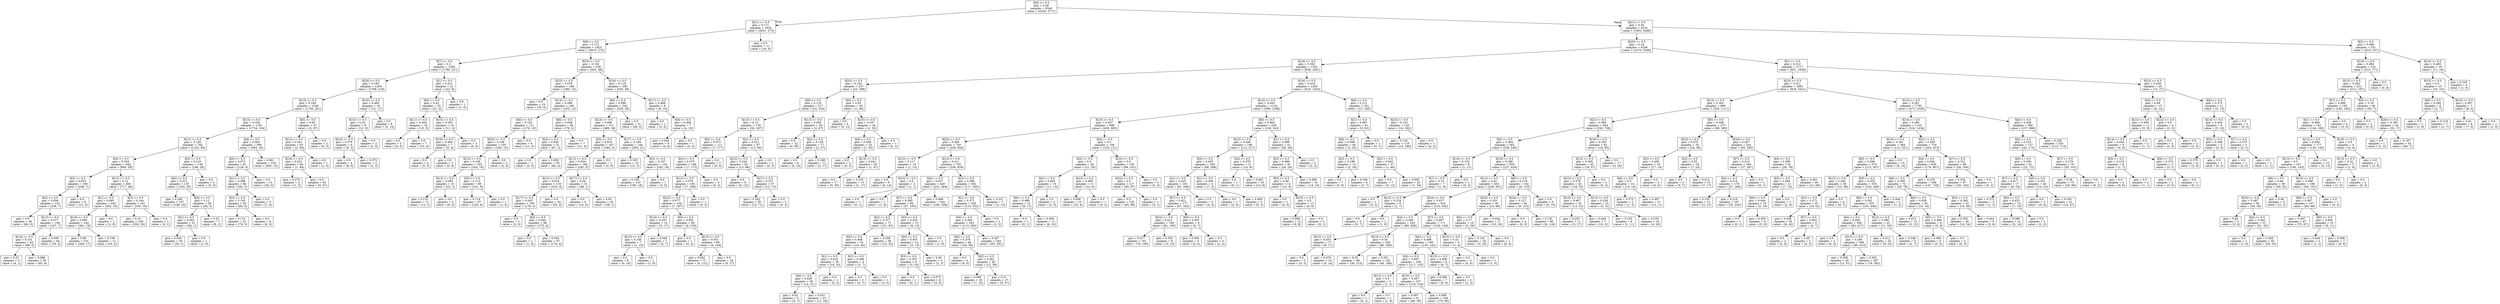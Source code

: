 digraph Tree {
node [shape=box] ;
0 [label="X[9] <= 0.5\ngini = 0.49\nsamples = 6344\nvalue = [4324, 5771]"] ;
1 [label="X[21] <= 0.5\ngini = 0.171\nsamples = 1834\nvalue = [2631, 275]"] ;
0 -> 1 [labeldistance=2.5, labelangle=45, headlabel="True"] ;
2 [label="X[8] <= 0.5\ngini = 0.172\nsamples = 1823\nvalue = [2615, 275]"] ;
1 -> 2 ;
3 [label="X[7] <= 0.5\ngini = 0.2\nsamples = 1285\nvalue = [1790, 227]"] ;
2 -> 3 ;
4 [label="X[20] <= 0.5\ngini = 0.195\nsamples = 1264\nvalue = [1768, 218]"] ;
3 -> 4 ;
5 [label="X[10] <= 0.5\ngini = 0.184\nsamples = 1248\nvalue = [1756, 201]"] ;
4 -> 5 ;
6 [label="X[15] <= 0.5\ngini = 0.106\nsamples = 1181\nvalue = [1754, 104]"] ;
5 -> 6 ;
7 [label="X[12] <= 0.5\ngini = 0.126\nsamples = 782\nvalue = [1161, 84]"] ;
6 -> 7 ;
8 [label="X[4] <= 0.5\ngini = 0.104\nsamples = 644\nvalue = [965, 56]"] ;
7 -> 8 ;
9 [label="X[3] <= 0.5\ngini = 0.053\nsamples = 160\nvalue = [248, 7]"] ;
8 -> 9 ;
10 [label="X[2] <= 0.5\ngini = 0.056\nsamples = 152\nvalue = [236, 7]"] ;
9 -> 10 ;
11 [label="gini = 0.0\nsamples = 46\nvalue = [69, 0]"] ;
10 -> 11 ;
12 [label="X[13] <= 0.5\ngini = 0.077\nsamples = 106\nvalue = [167, 7]"] ;
10 -> 12 ;
13 [label="X[14] <= 0.5\ngini = 0.101\nsamples = 62\nvalue = [89, 5]"] ;
12 -> 13 ;
14 [label="gini = 0.32\nsamples = 3\nvalue = [4, 1]"] ;
13 -> 14 ;
15 [label="gini = 0.086\nsamples = 59\nvalue = [85, 4]"] ;
13 -> 15 ;
16 [label="gini = 0.049\nsamples = 44\nvalue = [78, 2]"] ;
12 -> 16 ;
17 [label="gini = 0.0\nsamples = 8\nvalue = [12, 0]"] ;
9 -> 17 ;
18 [label="X[13] <= 0.5\ngini = 0.12\nsamples = 484\nvalue = [717, 49]"] ;
8 -> 18 ;
19 [label="X[1] <= 0.5\ngini = 0.095\nsamples = 243\nvalue = [362, 19]"] ;
18 -> 19 ;
20 [label="X[16] <= 0.5\ngini = 0.095\nsamples = 242\nvalue = [361, 19]"] ;
19 -> 20 ;
21 [label="gini = 0.09\nsamples = 231\nvalue = [345, 17]"] ;
20 -> 21 ;
22 [label="gini = 0.198\nsamples = 11\nvalue = [16, 2]"] ;
20 -> 22 ;
23 [label="gini = 0.0\nsamples = 1\nvalue = [1, 0]"] ;
19 -> 23 ;
24 [label="X[2] <= 0.5\ngini = 0.144\nsamples = 241\nvalue = [355, 30]"] ;
18 -> 24 ;
25 [label="gini = 0.14\nsamples = 240\nvalue = [355, 29]"] ;
24 -> 25 ;
26 [label="gini = 0.0\nsamples = 1\nvalue = [0, 1]"] ;
24 -> 26 ;
27 [label="X[3] <= 0.5\ngini = 0.219\nsamples = 138\nvalue = [196, 28]"] ;
7 -> 27 ;
28 [label="X[6] <= 0.5\ngini = 0.221\nsamples = 135\nvalue = [193, 28]"] ;
27 -> 28 ;
29 [label="gini = 0.246\nsamples = 107\nvalue = [149, 25]"] ;
28 -> 29 ;
30 [label="X[0] <= 0.5\ngini = 0.12\nsamples = 28\nvalue = [44, 3]"] ;
28 -> 30 ;
31 [label="X[1] <= 0.5\ngini = 0.053\nsamples = 21\nvalue = [36, 1]"] ;
30 -> 31 ;
32 [label="gini = 0.054\nsamples = 20\nvalue = [35, 1]"] ;
31 -> 32 ;
33 [label="gini = 0.0\nsamples = 1\nvalue = [1, 0]"] ;
31 -> 33 ;
34 [label="gini = 0.32\nsamples = 7\nvalue = [8, 2]"] ;
30 -> 34 ;
35 [label="gini = 0.0\nsamples = 3\nvalue = [3, 0]"] ;
27 -> 35 ;
36 [label="X[4] <= 0.5\ngini = 0.063\nsamples = 399\nvalue = [593, 20]"] ;
6 -> 36 ;
37 [label="X[0] <= 0.5\ngini = 0.072\nsamples = 81\nvalue = [128, 5]"] ;
36 -> 37 ;
38 [label="X[1] <= 0.5\ngini = 0.098\nsamples = 60\nvalue = [92, 5]"] ;
37 -> 38 ;
39 [label="X[3] <= 0.5\ngini = 0.105\nsamples = 55\nvalue = [85, 5]"] ;
38 -> 39 ;
40 [label="gini = 0.112\nsamples = 51\nvalue = [79, 5]"] ;
39 -> 40 ;
41 [label="gini = 0.0\nsamples = 4\nvalue = [6, 0]"] ;
39 -> 41 ;
42 [label="gini = 0.0\nsamples = 5\nvalue = [7, 0]"] ;
38 -> 42 ;
43 [label="gini = 0.0\nsamples = 21\nvalue = [36, 0]"] ;
37 -> 43 ;
44 [label="gini = 0.061\nsamples = 318\nvalue = [465, 15]"] ;
36 -> 44 ;
45 [label="X[5] <= 0.5\ngini = 0.04\nsamples = 67\nvalue = [2, 97]"] ;
5 -> 45 ;
46 [label="X[12] <= 0.5\ngini = 0.041\nsamples = 65\nvalue = [2, 94]"] ;
45 -> 46 ;
47 [label="X[16] <= 0.5\ngini = 0.021\nsamples = 64\nvalue = [1, 94]"] ;
46 -> 47 ;
48 [label="gini = 0.375\nsamples = 2\nvalue = [1, 3]"] ;
47 -> 48 ;
49 [label="gini = 0.0\nsamples = 62\nvalue = [0, 91]"] ;
47 -> 49 ;
50 [label="gini = 0.0\nsamples = 1\nvalue = [1, 0]"] ;
46 -> 50 ;
51 [label="gini = 0.0\nsamples = 2\nvalue = [0, 3]"] ;
45 -> 51 ;
52 [label="X[10] <= 0.5\ngini = 0.485\nsamples = 16\nvalue = [12, 17]"] ;
4 -> 52 ;
53 [label="X[15] <= 0.5\ngini = 0.32\nsamples = 8\nvalue = [12, 3]"] ;
52 -> 53 ;
54 [label="X[14] <= 0.5\ngini = 0.375\nsamples = 6\nvalue = [9, 3]"] ;
53 -> 54 ;
55 [label="gini = 0.0\nsamples = 4\nvalue = [8, 0]"] ;
54 -> 55 ;
56 [label="gini = 0.375\nsamples = 2\nvalue = [1, 3]"] ;
54 -> 56 ;
57 [label="gini = 0.0\nsamples = 2\nvalue = [3, 0]"] ;
53 -> 57 ;
58 [label="gini = 0.0\nsamples = 8\nvalue = [0, 14]"] ;
52 -> 58 ;
59 [label="X[1] <= 0.5\ngini = 0.412\nsamples = 21\nvalue = [22, 9]"] ;
3 -> 59 ;
60 [label="X[0] <= 0.5\ngini = 0.42\nsamples = 20\nvalue = [21, 9]"] ;
59 -> 60 ;
61 [label="X[11] <= 0.5\ngini = 0.444\nsamples = 10\nvalue = [10, 5]"] ;
60 -> 61 ;
62 [label="gini = 0.0\nsamples = 3\nvalue = [0, 5]"] ;
61 -> 62 ;
63 [label="gini = 0.0\nsamples = 7\nvalue = [10, 0]"] ;
61 -> 63 ;
64 [label="X[15] <= 0.5\ngini = 0.391\nsamples = 10\nvalue = [11, 4]"] ;
60 -> 64 ;
65 [label="X[16] <= 0.5\ngini = 0.494\nsamples = 7\nvalue = [5, 4]"] ;
64 -> 65 ;
66 [label="gini = 0.0\nsamples = 4\nvalue = [5, 0]"] ;
65 -> 66 ;
67 [label="gini = 0.0\nsamples = 3\nvalue = [0, 4]"] ;
65 -> 67 ;
68 [label="gini = 0.0\nsamples = 3\nvalue = [6, 0]"] ;
64 -> 68 ;
69 [label="gini = 0.0\nsamples = 1\nvalue = [1, 0]"] ;
59 -> 69 ;
70 [label="X[24] <= 0.5\ngini = 0.104\nsamples = 538\nvalue = [825, 48]"] ;
2 -> 70 ;
71 [label="X[23] <= 0.5\ngini = 0.076\nsamples = 188\nvalue = [290, 12]"] ;
70 -> 71 ;
72 [label="gini = 0.0\nsamples = 19\nvalue = [35, 0]"] ;
71 -> 72 ;
73 [label="X[14] <= 0.5\ngini = 0.086\nsamples = 169\nvalue = [255, 12]"] ;
71 -> 73 ;
74 [label="X[6] <= 0.5\ngini = 0.102\nsamples = 111\nvalue = [176, 10]"] ;
73 -> 74 ;
75 [label="X[20] <= 0.5\ngini = 0.108\nsamples = 105\nvalue = [165, 10]"] ;
74 -> 75 ;
76 [label="X[13] <= 0.5\ngini = 0.109\nsamples = 103\nvalue = [163, 10]"] ;
75 -> 76 ;
77 [label="X[12] <= 0.5\ngini = 0.083\nsamples = 15\nvalue = [22, 1]"] ;
76 -> 77 ;
78 [label="gini = 0.133\nsamples = 11\nvalue = [13, 1]"] ;
77 -> 78 ;
79 [label="gini = 0.0\nsamples = 4\nvalue = [9, 0]"] ;
77 -> 79 ;
80 [label="X[5] <= 0.5\ngini = 0.113\nsamples = 88\nvalue = [141, 9]"] ;
76 -> 80 ;
81 [label="gini = 0.114\nsamples = 87\nvalue = [140, 9]"] ;
80 -> 81 ;
82 [label="gini = 0.0\nsamples = 1\nvalue = [1, 0]"] ;
80 -> 82 ;
83 [label="gini = 0.0\nsamples = 2\nvalue = [2, 0]"] ;
75 -> 83 ;
84 [label="gini = 0.0\nsamples = 6\nvalue = [11, 0]"] ;
74 -> 84 ;
85 [label="X[6] <= 0.5\ngini = 0.048\nsamples = 58\nvalue = [79, 2]"] ;
73 -> 85 ;
86 [label="X[4] <= 0.5\ngini = 0.056\nsamples = 51\nvalue = [67, 2]"] ;
85 -> 86 ;
87 [label="gini = 0.0\nsamples = 1\nvalue = [3, 0]"] ;
86 -> 87 ;
88 [label="gini = 0.059\nsamples = 50\nvalue = [64, 2]"] ;
86 -> 88 ;
89 [label="gini = 0.0\nsamples = 7\nvalue = [12, 0]"] ;
85 -> 89 ;
90 [label="X[16] <= 0.5\ngini = 0.118\nsamples = 350\nvalue = [535, 36]"] ;
70 -> 90 ;
91 [label="X[6] <= 0.5\ngini = 0.089\nsamples = 342\nvalue = [529, 26]"] ;
90 -> 91 ;
92 [label="X[13] <= 0.5\ngini = 0.096\nsamples = 311\nvalue = [489, 26]"] ;
91 -> 92 ;
93 [label="X[5] <= 0.5\ngini = 0.034\nsamples = 167\nvalue = [284, 5]"] ;
92 -> 93 ;
94 [label="X[12] <= 0.5\ngini = 0.034\nsamples = 166\nvalue = [281, 5]"] ;
93 -> 94 ;
95 [label="X[15] <= 0.5\ngini = 0.033\nsamples = 134\nvalue = [233, 4]"] ;
94 -> 95 ;
96 [label="X[17] <= 0.5\ngini = 0.043\nsamples = 100\nvalue = [178, 4]"] ;
95 -> 96 ;
97 [label="gini = 0.0\nsamples = 2\nvalue = [3, 0]"] ;
96 -> 97 ;
98 [label="X[0] <= 0.5\ngini = 0.044\nsamples = 98\nvalue = [175, 4]"] ;
96 -> 98 ;
99 [label="gini = 0.0\nsamples = 1\nvalue = [1, 0]"] ;
98 -> 99 ;
100 [label="gini = 0.044\nsamples = 97\nvalue = [174, 4]"] ;
98 -> 100 ;
101 [label="gini = 0.0\nsamples = 34\nvalue = [55, 0]"] ;
95 -> 101 ;
102 [label="X[17] <= 0.5\ngini = 0.04\nsamples = 32\nvalue = [48, 1]"] ;
94 -> 102 ;
103 [label="gini = 0.0\nsamples = 6\nvalue = [10, 0]"] ;
102 -> 103 ;
104 [label="gini = 0.05\nsamples = 26\nvalue = [38, 1]"] ;
102 -> 104 ;
105 [label="gini = 0.0\nsamples = 1\nvalue = [3, 0]"] ;
93 -> 105 ;
106 [label="X[17] <= 0.5\ngini = 0.169\nsamples = 144\nvalue = [205, 21]"] ;
92 -> 106 ;
107 [label="gini = 0.305\nsamples = 10\nvalue = [13, 3]"] ;
106 -> 107 ;
108 [label="X[5] <= 0.5\ngini = 0.157\nsamples = 134\nvalue = [192, 18]"] ;
106 -> 108 ;
109 [label="gini = 0.158\nsamples = 133\nvalue = [190, 18]"] ;
108 -> 109 ;
110 [label="gini = 0.0\nsamples = 1\nvalue = [2, 0]"] ;
108 -> 110 ;
111 [label="gini = 0.0\nsamples = 31\nvalue = [40, 0]"] ;
91 -> 111 ;
112 [label="X[17] <= 0.5\ngini = 0.469\nsamples = 8\nvalue = [6, 10]"] ;
90 -> 112 ;
113 [label="gini = 0.0\nsamples = 1\nvalue = [2, 0]"] ;
112 -> 113 ;
114 [label="X[6] <= 0.5\ngini = 0.408\nsamples = 7\nvalue = [4, 10]"] ;
112 -> 114 ;
115 [label="gini = 0.444\nsamples = 6\nvalue = [4, 8]"] ;
114 -> 115 ;
116 [label="gini = 0.0\nsamples = 1\nvalue = [0, 2]"] ;
114 -> 116 ;
117 [label="gini = 0.0\nsamples = 11\nvalue = [16, 0]"] ;
1 -> 117 ;
118 [label="X[21] <= 0.5\ngini = 0.36\nsamples = 4510\nvalue = [1693, 5496]"] ;
0 -> 118 [labeldistance=2.5, labelangle=-45, headlabel="False"] ;
119 [label="X[20] <= 0.5\ngini = 0.34\nsamples = 4259\nvalue = [1470, 5309]"] ;
118 -> 119 ;
120 [label="X[19] <= 0.5\ngini = 0.382\nsamples = 1542\nvalue = [639, 1851]"] ;
119 -> 120 ;
121 [label="X[22] <= 0.5\ngini = 0.103\nsamples = 257\nvalue = [23, 398]"] ;
120 -> 121 ;
122 [label="X[6] <= 0.5\ngini = 0.116\nsamples = 217\nvalue = [22, 334]"] ;
121 -> 122 ;
123 [label="X[13] <= 0.5\ngini = 0.13\nsamples = 178\nvalue = [20, 267]"] ;
122 -> 123 ;
124 [label="X[5] <= 0.5\ngini = 0.073\nsamples = 111\nvalue = [7, 177]"] ;
123 -> 124 ;
125 [label="X[3] <= 0.5\ngini = 0.075\nsamples = 108\nvalue = [7, 173]"] ;
124 -> 125 ;
126 [label="X[12] <= 0.5\ngini = 0.076\nsamples = 105\nvalue = [7, 169]"] ;
125 -> 126 ;
127 [label="X[23] <= 0.5\ngini = 0.077\nsamples = 104\nvalue = [7, 167]"] ;
126 -> 127 ;
128 [label="X[14] <= 0.5\ngini = 0.255\nsamples = 14\nvalue = [3, 17]"] ;
127 -> 128 ;
129 [label="X[15] <= 0.5\ngini = 0.165\nsamples = 7\nvalue = [1, 10]"] ;
128 -> 129 ;
130 [label="gini = 0.0\nsamples = 6\nvalue = [0, 10]"] ;
129 -> 130 ;
131 [label="gini = 0.0\nsamples = 1\nvalue = [1, 0]"] ;
129 -> 131 ;
132 [label="gini = 0.346\nsamples = 7\nvalue = [2, 7]"] ;
128 -> 132 ;
133 [label="X[0] <= 0.5\ngini = 0.051\nsamples = 90\nvalue = [4, 150]"] ;
127 -> 133 ;
134 [label="gini = 0.0\nsamples = 1\nvalue = [0, 2]"] ;
133 -> 134 ;
135 [label="X[15] <= 0.5\ngini = 0.051\nsamples = 89\nvalue = [4, 148]"] ;
133 -> 135 ;
136 [label="gini = 0.062\nsamples = 71\nvalue = [4, 121]"] ;
135 -> 136 ;
137 [label="gini = 0.0\nsamples = 18\nvalue = [0, 27]"] ;
135 -> 137 ;
138 [label="gini = 0.0\nsamples = 1\nvalue = [0, 2]"] ;
126 -> 138 ;
139 [label="gini = 0.0\nsamples = 3\nvalue = [0, 4]"] ;
125 -> 139 ;
140 [label="gini = 0.0\nsamples = 3\nvalue = [0, 4]"] ;
124 -> 140 ;
141 [label="X[1] <= 0.5\ngini = 0.221\nsamples = 67\nvalue = [13, 90]"] ;
123 -> 141 ;
142 [label="X[23] <= 0.5\ngini = 0.224\nsamples = 65\nvalue = [13, 88]"] ;
141 -> 142 ;
143 [label="gini = 0.0\nsamples = 8\nvalue = [0, 15]"] ;
142 -> 143 ;
144 [label="X[7] <= 0.5\ngini = 0.257\nsamples = 57\nvalue = [13, 73]"] ;
142 -> 144 ;
145 [label="gini = 0.262\nsamples = 55\nvalue = [13, 71]"] ;
144 -> 145 ;
146 [label="gini = 0.0\nsamples = 2\nvalue = [0, 2]"] ;
144 -> 146 ;
147 [label="gini = 0.0\nsamples = 2\nvalue = [0, 2]"] ;
141 -> 147 ;
148 [label="X[13] <= 0.5\ngini = 0.056\nsamples = 39\nvalue = [2, 67]"] ;
122 -> 148 ;
149 [label="gini = 0.0\nsamples = 22\nvalue = [0, 40]"] ;
148 -> 149 ;
150 [label="X[2] <= 0.5\ngini = 0.128\nsamples = 17\nvalue = [2, 27]"] ;
148 -> 150 ;
151 [label="gini = 0.0\nsamples = 6\nvalue = [0, 10]"] ;
150 -> 151 ;
152 [label="gini = 0.188\nsamples = 11\nvalue = [2, 17]"] ;
150 -> 152 ;
153 [label="X[0] <= 0.5\ngini = 0.03\nsamples = 40\nvalue = [1, 64]"] ;
121 -> 153 ;
154 [label="gini = 0.0\nsamples = 6\nvalue = [0, 12]"] ;
153 -> 154 ;
155 [label="X[15] <= 0.5\ngini = 0.037\nsamples = 34\nvalue = [1, 52]"] ;
153 -> 155 ;
156 [label="X[4] <= 0.5\ngini = 0.038\nsamples = 33\nvalue = [1, 50]"] ;
155 -> 156 ;
157 [label="gini = 0.0\nsamples = 3\nvalue = [0, 3]"] ;
156 -> 157 ;
158 [label="X[13] <= 0.5\ngini = 0.041\nsamples = 30\nvalue = [1, 47]"] ;
156 -> 158 ;
159 [label="gini = 0.0\nsamples = 17\nvalue = [0, 30]"] ;
158 -> 159 ;
160 [label="gini = 0.105\nsamples = 13\nvalue = [1, 17]"] ;
158 -> 160 ;
161 [label="gini = 0.0\nsamples = 1\nvalue = [0, 2]"] ;
155 -> 161 ;
162 [label="X[16] <= 0.5\ngini = 0.418\nsamples = 1285\nvalue = [616, 1453]"] ;
120 -> 162 ;
163 [label="X[14] <= 0.5\ngini = 0.443\nsamples = 1124\nvalue = [599, 1208]"] ;
162 -> 163 ;
164 [label="X[15] <= 0.5\ngini = 0.437\nsamples = 896\nvalue = [459, 965]"] ;
163 -> 164 ;
165 [label="X[24] <= 0.5\ngini = 0.409\nsamples = 740\nvalue = [339, 844]"] ;
164 -> 165 ;
166 [label="X[12] <= 0.5\ngini = 0.117\nsamples = 10\nvalue = [1, 15]"] ;
165 -> 166 ;
167 [label="gini = 0.0\nsamples = 8\nvalue = [0, 14]"] ;
166 -> 167 ;
168 [label="X[23] <= 0.5\ngini = 0.5\nsamples = 2\nvalue = [1, 1]"] ;
166 -> 168 ;
169 [label="gini = 0.0\nsamples = 1\nvalue = [0, 1]"] ;
168 -> 169 ;
170 [label="gini = 0.0\nsamples = 1\nvalue = [1, 0]"] ;
168 -> 170 ;
171 [label="X[12] <= 0.5\ngini = 0.411\nsamples = 730\nvalue = [338, 829]"] ;
165 -> 171 ;
172 [label="X[4] <= 0.5\ngini = 0.437\nsamples = 428\nvalue = [221, 464]"] ;
171 -> 172 ;
173 [label="X[7] <= 0.5\ngini = 0.385\nsamples = 84\nvalue = [37, 105]"] ;
172 -> 173 ;
174 [label="X[2] <= 0.5\ngini = 0.377\nsamples = 71\nvalue = [31, 92]"] ;
173 -> 174 ;
175 [label="X[5] <= 0.5\ngini = 0.408\nsamples = 33\nvalue = [16, 40]"] ;
174 -> 175 ;
176 [label="X[1] <= 0.5\ngini = 0.418\nsamples = 29\nvalue = [14, 33]"] ;
175 -> 176 ;
177 [label="X[0] <= 0.5\ngini = 0.429\nsamples = 28\nvalue = [14, 31]"] ;
176 -> 177 ;
178 [label="gini = 0.42\nsamples = 5\nvalue = [3, 7]"] ;
177 -> 178 ;
179 [label="gini = 0.431\nsamples = 23\nvalue = [11, 24]"] ;
177 -> 179 ;
180 [label="gini = 0.0\nsamples = 1\nvalue = [0, 2]"] ;
176 -> 180 ;
181 [label="X[1] <= 0.5\ngini = 0.346\nsamples = 4\nvalue = [2, 7]"] ;
175 -> 181 ;
182 [label="gini = 0.0\nsamples = 3\nvalue = [0, 7]"] ;
181 -> 182 ;
183 [label="gini = 0.0\nsamples = 1\nvalue = [2, 0]"] ;
181 -> 183 ;
184 [label="gini = 0.348\nsamples = 38\nvalue = [15, 52]"] ;
174 -> 184 ;
185 [label="X[2] <= 0.5\ngini = 0.432\nsamples = 13\nvalue = [6, 13]"] ;
173 -> 185 ;
186 [label="X[0] <= 0.5\ngini = 0.401\nsamples = 12\nvalue = [5, 13]"] ;
185 -> 186 ;
187 [label="X[3] <= 0.5\ngini = 0.355\nsamples = 9\nvalue = [3, 10]"] ;
186 -> 187 ;
188 [label="gini = 0.0\nsamples = 1\nvalue = [0, 1]"] ;
187 -> 188 ;
189 [label="gini = 0.375\nsamples = 8\nvalue = [3, 9]"] ;
187 -> 189 ;
190 [label="gini = 0.48\nsamples = 3\nvalue = [2, 3]"] ;
186 -> 190 ;
191 [label="gini = 0.0\nsamples = 1\nvalue = [1, 0]"] ;
185 -> 191 ;
192 [label="gini = 0.448\nsamples = 344\nvalue = [184, 359]"] ;
172 -> 192 ;
193 [label="X[3] <= 0.5\ngini = 0.368\nsamples = 302\nvalue = [117, 365]"] ;
171 -> 193 ;
194 [label="X[1] <= 0.5\ngini = 0.371\nsamples = 295\nvalue = [115, 352]"] ;
193 -> 194 ;
195 [label="X[4] <= 0.5\ngini = 0.369\nsamples = 293\nvalue = [113, 350]"] ;
194 -> 195 ;
196 [label="X[6] <= 0.5\ngini = 0.378\nsamples = 49\nvalue = [20, 59]"] ;
195 -> 196 ;
197 [label="gini = 0.0\nsamples = 4\nvalue = [8, 0]"] ;
196 -> 197 ;
198 [label="X[2] <= 0.5\ngini = 0.281\nsamples = 45\nvalue = [12, 59]"] ;
196 -> 198 ;
199 [label="gini = 0.366\nsamples = 18\nvalue = [7, 22]"] ;
198 -> 199 ;
200 [label="gini = 0.21\nsamples = 27\nvalue = [5, 37]"] ;
198 -> 200 ;
201 [label="gini = 0.367\nsamples = 244\nvalue = [93, 291]"] ;
195 -> 201 ;
202 [label="gini = 0.5\nsamples = 2\nvalue = [2, 2]"] ;
194 -> 202 ;
203 [label="gini = 0.231\nsamples = 7\nvalue = [2, 13]"] ;
193 -> 203 ;
204 [label="X[4] <= 0.5\ngini = 0.5\nsamples = 156\nvalue = [120, 121]"] ;
164 -> 204 ;
205 [label="X[2] <= 0.5\ngini = 0.5\nsamples = 26\nvalue = [21, 20]"] ;
204 -> 205 ;
206 [label="X[3] <= 0.5\ngini = 0.493\nsamples = 15\nvalue = [11, 14]"] ;
205 -> 206 ;
207 [label="X[6] <= 0.5\ngini = 0.488\nsamples = 12\nvalue = [8, 11]"] ;
206 -> 207 ;
208 [label="gini = 0.0\nsamples = 1\nvalue = [0, 1]"] ;
207 -> 208 ;
209 [label="gini = 0.494\nsamples = 11\nvalue = [8, 10]"] ;
207 -> 209 ;
210 [label="gini = 0.5\nsamples = 3\nvalue = [3, 3]"] ;
206 -> 210 ;
211 [label="X[23] <= 0.5\ngini = 0.469\nsamples = 11\nvalue = [10, 6]"] ;
205 -> 211 ;
212 [label="gini = 0.408\nsamples = 10\nvalue = [10, 4]"] ;
211 -> 212 ;
213 [label="gini = 0.0\nsamples = 1\nvalue = [0, 2]"] ;
211 -> 213 ;
214 [label="X[23] <= 0.5\ngini = 0.5\nsamples = 130\nvalue = [99, 101]"] ;
204 -> 214 ;
215 [label="X[22] <= 0.5\ngini = 0.5\nsamples = 127\nvalue = [95, 97]"] ;
214 -> 215 ;
216 [label="gini = 0.5\nsamples = 126\nvalue = [95, 96]"] ;
215 -> 216 ;
217 [label="gini = 0.0\nsamples = 1\nvalue = [0, 1]"] ;
215 -> 217 ;
218 [label="gini = 0.5\nsamples = 3\nvalue = [4, 4]"] ;
214 -> 218 ;
219 [label="X[6] <= 0.5\ngini = 0.464\nsamples = 228\nvalue = [140, 243]"] ;
163 -> 219 ;
220 [label="X[23] <= 0.5\ngini = 0.449\nsamples = 196\nvalue = [112, 217]"] ;
219 -> 220 ;
221 [label="X[5] <= 0.5\ngini = 0.435\nsamples = 185\nvalue = [98, 208]"] ;
220 -> 221 ;
222 [label="X[1] <= 0.5\ngini = 0.425\nsamples = 181\nvalue = [91, 206]"] ;
221 -> 222 ;
223 [label="X[7] <= 0.5\ngini = 0.421\nsamples = 177\nvalue = [87, 202]"] ;
222 -> 223 ;
224 [label="X[22] <= 0.5\ngini = 0.415\nsamples = 169\nvalue = [81, 195]"] ;
223 -> 224 ;
225 [label="gini = 0.417\nsamples = 161\nvalue = [78, 185]"] ;
224 -> 225 ;
226 [label="gini = 0.355\nsamples = 8\nvalue = [3, 10]"] ;
224 -> 226 ;
227 [label="X[0] <= 0.5\ngini = 0.497\nsamples = 8\nvalue = [6, 7]"] ;
223 -> 227 ;
228 [label="gini = 0.494\nsamples = 5\nvalue = [4, 5]"] ;
227 -> 228 ;
229 [label="gini = 0.5\nsamples = 3\nvalue = [2, 2]"] ;
227 -> 229 ;
230 [label="gini = 0.5\nsamples = 4\nvalue = [4, 4]"] ;
222 -> 230 ;
231 [label="X[1] <= 0.5\ngini = 0.346\nsamples = 4\nvalue = [7, 2]"] ;
221 -> 231 ;
232 [label="gini = 0.0\nsamples = 1\nvalue = [2, 0]"] ;
231 -> 232 ;
233 [label="gini = 0.408\nsamples = 3\nvalue = [5, 2]"] ;
231 -> 233 ;
234 [label="X[4] <= 0.5\ngini = 0.476\nsamples = 11\nvalue = [14, 9]"] ;
220 -> 234 ;
235 [label="gini = 0.0\nsamples = 1\nvalue = [0, 1]"] ;
234 -> 235 ;
236 [label="gini = 0.463\nsamples = 10\nvalue = [14, 8]"] ;
234 -> 236 ;
237 [label="X[1] <= 0.5\ngini = 0.499\nsamples = 32\nvalue = [28, 26]"] ;
219 -> 237 ;
238 [label="X[2] <= 0.5\ngini = 0.499\nsamples = 30\nvalue = [26, 24]"] ;
237 -> 238 ;
239 [label="X[0] <= 0.5\ngini = 0.49\nsamples = 14\nvalue = [12, 9]"] ;
238 -> 239 ;
240 [label="gini = 0.0\nsamples = 1\nvalue = [3, 0]"] ;
239 -> 240 ;
241 [label="X[23] <= 0.5\ngini = 0.5\nsamples = 13\nvalue = [9, 9]"] ;
239 -> 241 ;
242 [label="gini = 0.498\nsamples = 12\nvalue = [9, 8]"] ;
241 -> 242 ;
243 [label="gini = 0.0\nsamples = 1\nvalue = [0, 1]"] ;
241 -> 243 ;
244 [label="gini = 0.499\nsamples = 16\nvalue = [14, 15]"] ;
238 -> 244 ;
245 [label="gini = 0.5\nsamples = 2\nvalue = [2, 2]"] ;
237 -> 245 ;
246 [label="X[4] <= 0.5\ngini = 0.121\nsamples = 161\nvalue = [17, 245]"] ;
162 -> 246 ;
247 [label="X[1] <= 0.5\ngini = 0.087\nsamples = 41\nvalue = [3, 63]"] ;
246 -> 247 ;
248 [label="X[6] <= 0.5\ngini = 0.088\nsamples = 40\nvalue = [3, 62]"] ;
247 -> 248 ;
249 [label="X[3] <= 0.5\ngini = 0.198\nsamples = 13\nvalue = [2, 16]"] ;
248 -> 249 ;
250 [label="gini = 0.0\nsamples = 7\nvalue = [0, 9]"] ;
249 -> 250 ;
251 [label="gini = 0.346\nsamples = 6\nvalue = [2, 7]"] ;
249 -> 251 ;
252 [label="X[2] <= 0.5\ngini = 0.042\nsamples = 27\nvalue = [1, 46]"] ;
248 -> 252 ;
253 [label="gini = 0.0\nsamples = 7\nvalue = [0, 12]"] ;
252 -> 253 ;
254 [label="gini = 0.056\nsamples = 20\nvalue = [1, 34]"] ;
252 -> 254 ;
255 [label="gini = 0.0\nsamples = 1\nvalue = [0, 1]"] ;
247 -> 255 ;
256 [label="X[23] <= 0.5\ngini = 0.133\nsamples = 120\nvalue = [14, 182]"] ;
246 -> 256 ;
257 [label="gini = 0.134\nsamples = 119\nvalue = [14, 180]"] ;
256 -> 257 ;
258 [label="gini = 0.0\nsamples = 1\nvalue = [0, 2]"] ;
256 -> 258 ;
259 [label="X[1] <= 0.5\ngini = 0.312\nsamples = 2717\nvalue = [831, 3458]"] ;
119 -> 259 ;
260 [label="X[23] <= 0.5\ngini = 0.311\nsamples = 2691\nvalue = [818, 3431]"] ;
259 -> 260 ;
261 [label="X[14] <= 0.5\ngini = 0.362\nsamples = 899\nvalue = [345, 1111]"] ;
260 -> 261 ;
262 [label="X[2] <= 0.5\ngini = 0.385\nsamples = 624\nvalue = [256, 728]"] ;
261 -> 262 ;
263 [label="X[0] <= 0.5\ngini = 0.394\nsamples = 562\nvalue = [238, 645]"] ;
262 -> 263 ;
264 [label="X[16] <= 0.5\ngini = 0.153\nsamples = 8\nvalue = [1, 11]"] ;
263 -> 264 ;
265 [label="X[7] <= 0.5\ngini = 0.18\nsamples = 7\nvalue = [1, 9]"] ;
264 -> 265 ;
266 [label="gini = 0.0\nsamples = 1\nvalue = [0, 2]"] ;
265 -> 266 ;
267 [label="X[15] <= 0.5\ngini = 0.219\nsamples = 6\nvalue = [1, 7]"] ;
265 -> 267 ;
268 [label="gini = 0.0\nsamples = 5\nvalue = [0, 7]"] ;
267 -> 268 ;
269 [label="gini = 0.0\nsamples = 1\nvalue = [1, 0]"] ;
267 -> 269 ;
270 [label="gini = 0.0\nsamples = 1\nvalue = [0, 2]"] ;
264 -> 270 ;
271 [label="X[16] <= 0.5\ngini = 0.396\nsamples = 554\nvalue = [237, 634]"] ;
263 -> 271 ;
272 [label="X[12] <= 0.5\ngini = 0.43\nsamples = 452\nvalue = [228, 501]"] ;
271 -> 272 ;
273 [label="X[24] <= 0.5\ngini = 0.437\nsamples = 416\nvalue = [215, 452]"] ;
272 -> 273 ;
274 [label="X[4] <= 0.5\ngini = 0.349\nsamples = 245\nvalue = [89, 306]"] ;
273 -> 274 ;
275 [label="X[13] <= 0.5\ngini = 0.453\nsamples = 17\nvalue = [9, 17]"] ;
274 -> 275 ;
276 [label="gini = 0.0\nsamples = 3\nvalue = [0, 3]"] ;
275 -> 276 ;
277 [label="gini = 0.476\nsamples = 14\nvalue = [9, 14]"] ;
275 -> 277 ;
278 [label="X[13] <= 0.5\ngini = 0.34\nsamples = 228\nvalue = [80, 289]"] ;
274 -> 278 ;
279 [label="gini = 0.35\nsamples = 98\nvalue = [36, 123]"] ;
278 -> 279 ;
280 [label="gini = 0.331\nsamples = 130\nvalue = [44, 166]"] ;
278 -> 280 ;
281 [label="X[7] <= 0.5\ngini = 0.497\nsamples = 171\nvalue = [126, 146]"] ;
273 -> 281 ;
282 [label="X[6] <= 0.5\ngini = 0.498\nsamples = 168\nvalue = [125, 142]"] ;
281 -> 282 ;
283 [label="X[4] <= 0.5\ngini = 0.497\nsamples = 159\nvalue = [117, 135]"] ;
282 -> 283 ;
284 [label="X[13] <= 0.5\ngini = 0.5\nsamples = 2\nvalue = [1, 1]"] ;
283 -> 284 ;
285 [label="gini = 0.0\nsamples = 1\nvalue = [0, 1]"] ;
284 -> 285 ;
286 [label="gini = 0.0\nsamples = 1\nvalue = [1, 0]"] ;
284 -> 286 ;
287 [label="X[13] <= 0.5\ngini = 0.497\nsamples = 157\nvalue = [116, 134]"] ;
283 -> 287 ;
288 [label="gini = 0.497\nsamples = 51\nvalue = [46, 39]"] ;
287 -> 288 ;
289 [label="gini = 0.489\nsamples = 106\nvalue = [70, 95]"] ;
287 -> 289 ;
290 [label="X[15] <= 0.5\ngini = 0.498\nsamples = 9\nvalue = [8, 7]"] ;
282 -> 290 ;
291 [label="gini = 0.496\nsamples = 7\nvalue = [6, 5]"] ;
290 -> 291 ;
292 [label="gini = 0.5\nsamples = 2\nvalue = [2, 2]"] ;
290 -> 292 ;
293 [label="X[15] <= 0.5\ngini = 0.32\nsamples = 3\nvalue = [1, 4]"] ;
281 -> 293 ;
294 [label="gini = 0.0\nsamples = 2\nvalue = [0, 4]"] ;
293 -> 294 ;
295 [label="gini = 0.0\nsamples = 1\nvalue = [1, 0]"] ;
293 -> 295 ;
296 [label="X[24] <= 0.5\ngini = 0.331\nsamples = 36\nvalue = [13, 49]"] ;
272 -> 296 ;
297 [label="X[6] <= 0.5\ngini = 0.17\nsamples = 19\nvalue = [3, 29]"] ;
296 -> 297 ;
298 [label="gini = 0.191\nsamples = 18\nvalue = [3, 25]"] ;
297 -> 298 ;
299 [label="gini = 0.0\nsamples = 1\nvalue = [0, 4]"] ;
297 -> 299 ;
300 [label="gini = 0.444\nsamples = 17\nvalue = [10, 20]"] ;
296 -> 300 ;
301 [label="X[6] <= 0.5\ngini = 0.119\nsamples = 102\nvalue = [9, 133]"] ;
271 -> 301 ;
302 [label="X[24] <= 0.5\ngini = 0.127\nsamples = 94\nvalue = [9, 123]"] ;
301 -> 302 ;
303 [label="gini = 0.0\nsamples = 4\nvalue = [0, 5]"] ;
302 -> 303 ;
304 [label="gini = 0.132\nsamples = 90\nvalue = [9, 118]"] ;
302 -> 304 ;
305 [label="gini = 0.0\nsamples = 8\nvalue = [0, 10]"] ;
301 -> 305 ;
306 [label="X[16] <= 0.5\ngini = 0.293\nsamples = 62\nvalue = [18, 83]"] ;
262 -> 306 ;
307 [label="X[12] <= 0.5\ngini = 0.365\nsamples = 45\nvalue = [18, 57]"] ;
306 -> 307 ;
308 [label="X[22] <= 0.5\ngini = 0.378\nsamples = 43\nvalue = [18, 53]"] ;
307 -> 308 ;
309 [label="X[15] <= 0.5\ngini = 0.467\nsamples = 18\nvalue = [13, 22]"] ;
308 -> 309 ;
310 [label="gini = 0.255\nsamples = 11\nvalue = [3, 17]"] ;
309 -> 310 ;
311 [label="gini = 0.444\nsamples = 7\nvalue = [10, 5]"] ;
309 -> 311 ;
312 [label="X[13] <= 0.5\ngini = 0.239\nsamples = 25\nvalue = [5, 31]"] ;
308 -> 312 ;
313 [label="gini = 0.153\nsamples = 9\nvalue = [1, 11]"] ;
312 -> 313 ;
314 [label="gini = 0.278\nsamples = 16\nvalue = [4, 20]"] ;
312 -> 314 ;
315 [label="gini = 0.0\nsamples = 2\nvalue = [0, 4]"] ;
307 -> 315 ;
316 [label="gini = 0.0\nsamples = 17\nvalue = [0, 26]"] ;
306 -> 316 ;
317 [label="X[0] <= 0.5\ngini = 0.306\nsamples = 275\nvalue = [89, 383]"] ;
261 -> 317 ;
318 [label="X[22] <= 0.5\ngini = 0.475\nsamples = 34\nvalue = [24, 38]"] ;
317 -> 318 ;
319 [label="X[3] <= 0.5\ngini = 0.495\nsamples = 16\nvalue = [17, 14]"] ;
318 -> 319 ;
320 [label="X[6] <= 0.5\ngini = 0.5\nsamples = 14\nvalue = [14, 14]"] ;
319 -> 320 ;
321 [label="gini = 0.375\nsamples = 2\nvalue = [1, 3]"] ;
320 -> 321 ;
322 [label="gini = 0.497\nsamples = 12\nvalue = [13, 11]"] ;
320 -> 322 ;
323 [label="gini = 0.0\nsamples = 2\nvalue = [3, 0]"] ;
319 -> 323 ;
324 [label="X[2] <= 0.5\ngini = 0.35\nsamples = 18\nvalue = [7, 24]"] ;
318 -> 324 ;
325 [label="gini = 0.0\nsamples = 3\nvalue = [0, 7]"] ;
324 -> 325 ;
326 [label="gini = 0.413\nsamples = 15\nvalue = [7, 17]"] ;
324 -> 326 ;
327 [label="X[24] <= 0.5\ngini = 0.267\nsamples = 241\nvalue = [65, 345]"] ;
317 -> 327 ;
328 [label="X[7] <= 0.5\ngini = 0.214\nsamples = 180\nvalue = [37, 267]"] ;
327 -> 328 ;
329 [label="X[4] <= 0.5\ngini = 0.214\nsamples = 179\nvalue = [37, 266]"] ;
328 -> 329 ;
330 [label="gini = 0.159\nsamples = 12\nvalue = [2, 21]"] ;
329 -> 330 ;
331 [label="gini = 0.219\nsamples = 167\nvalue = [35, 245]"] ;
329 -> 331 ;
332 [label="gini = 0.0\nsamples = 1\nvalue = [0, 1]"] ;
328 -> 332 ;
333 [label="X[4] <= 0.5\ngini = 0.389\nsamples = 61\nvalue = [28, 78]"] ;
327 -> 333 ;
334 [label="X[5] <= 0.5\ngini = 0.484\nsamples = 11\nvalue = [7, 10]"] ;
333 -> 334 ;
335 [label="X[6] <= 0.5\ngini = 0.444\nsamples = 10\nvalue = [5, 10]"] ;
334 -> 335 ;
336 [label="gini = 0.0\nsamples = 1\nvalue = [0, 1]"] ;
335 -> 336 ;
337 [label="gini = 0.459\nsamples = 9\nvalue = [5, 9]"] ;
335 -> 337 ;
338 [label="gini = 0.0\nsamples = 1\nvalue = [2, 0]"] ;
334 -> 338 ;
339 [label="gini = 0.361\nsamples = 50\nvalue = [21, 68]"] ;
333 -> 339 ;
340 [label="X[13] <= 0.5\ngini = 0.281\nsamples = 1792\nvalue = [473, 2320]"] ;
260 -> 340 ;
341 [label="X[14] <= 0.5\ngini = 0.296\nsamples = 1102\nvalue = [316, 1434]"] ;
340 -> 341 ;
342 [label="X[16] <= 0.5\ngini = 0.291\nsamples = 384\nvalue = [112, 521]"] ;
341 -> 342 ;
343 [label="X[0] <= 0.5\ngini = 0.296\nsamples = 374\nvalue = [112, 507]"] ;
342 -> 343 ;
344 [label="X[12] <= 0.5\ngini = 0.248\nsamples = 39\nvalue = [10, 59]"] ;
343 -> 344 ;
345 [label="X[3] <= 0.5\ngini = 0.271\nsamples = 35\nvalue = [10, 52]"] ;
344 -> 345 ;
346 [label="gini = 0.208\nsamples = 30\nvalue = [6, 45]"] ;
345 -> 346 ;
347 [label="X[7] <= 0.5\ngini = 0.463\nsamples = 5\nvalue = [4, 7]"] ;
345 -> 347 ;
348 [label="gini = 0.0\nsamples = 2\nvalue = [0, 4]"] ;
347 -> 348 ;
349 [label="gini = 0.49\nsamples = 3\nvalue = [4, 3]"] ;
347 -> 349 ;
350 [label="gini = 0.0\nsamples = 4\nvalue = [0, 7]"] ;
344 -> 350 ;
351 [label="X[5] <= 0.5\ngini = 0.302\nsamples = 335\nvalue = [102, 448]"] ;
343 -> 351 ;
352 [label="X[6] <= 0.5\ngini = 0.301\nsamples = 333\nvalue = [101, 446]"] ;
351 -> 352 ;
353 [label="X[4] <= 0.5\ngini = 0.292\nsamples = 308\nvalue = [90, 417]"] ;
352 -> 353 ;
354 [label="gini = 0.0\nsamples = 2\nvalue = [0, 4]"] ;
353 -> 354 ;
355 [label="X[15] <= 0.5\ngini = 0.294\nsamples = 306\nvalue = [90, 413]"] ;
353 -> 355 ;
356 [label="gini = 0.308\nsamples = 39\nvalue = [12, 51]"] ;
355 -> 356 ;
357 [label="gini = 0.292\nsamples = 267\nvalue = [78, 362]"] ;
355 -> 357 ;
358 [label="X[12] <= 0.5\ngini = 0.399\nsamples = 25\nvalue = [11, 29]"] ;
352 -> 358 ;
359 [label="gini = 0.412\nsamples = 20\nvalue = [9, 22]"] ;
358 -> 359 ;
360 [label="gini = 0.346\nsamples = 5\nvalue = [2, 7]"] ;
358 -> 360 ;
361 [label="gini = 0.444\nsamples = 2\nvalue = [1, 2]"] ;
351 -> 361 ;
362 [label="gini = 0.0\nsamples = 10\nvalue = [0, 14]"] ;
342 -> 362 ;
363 [label="X[2] <= 0.5\ngini = 0.299\nsamples = 718\nvalue = [204, 913]"] ;
341 -> 363 ;
364 [label="X[4] <= 0.5\ngini = 0.294\nsamples = 630\nvalue = [176, 807]"] ;
363 -> 364 ;
365 [label="X[6] <= 0.5\ngini = 0.395\nsamples = 72\nvalue = [29, 78]"] ;
364 -> 365 ;
366 [label="X[0] <= 0.5\ngini = 0.459\nsamples = 20\nvalue = [10, 18]"] ;
365 -> 366 ;
367 [label="gini = 0.415\nsamples = 12\nvalue = [5, 12]"] ;
366 -> 367 ;
368 [label="X[5] <= 0.5\ngini = 0.496\nsamples = 8\nvalue = [5, 6]"] ;
366 -> 368 ;
369 [label="gini = 0.469\nsamples = 6\nvalue = [5, 3]"] ;
368 -> 369 ;
370 [label="gini = 0.0\nsamples = 2\nvalue = [0, 3]"] ;
368 -> 370 ;
371 [label="X[3] <= 0.5\ngini = 0.365\nsamples = 52\nvalue = [19, 60]"] ;
365 -> 371 ;
372 [label="gini = 0.353\nsamples = 46\nvalue = [16, 54]"] ;
371 -> 372 ;
373 [label="gini = 0.444\nsamples = 6\nvalue = [3, 6]"] ;
371 -> 373 ;
374 [label="gini = 0.279\nsamples = 558\nvalue = [147, 729]"] ;
364 -> 374 ;
375 [label="X[7] <= 0.5\ngini = 0.331\nsamples = 88\nvalue = [28, 106]"] ;
363 -> 375 ;
376 [label="gini = 0.334\nsamples = 87\nvalue = [28, 104]"] ;
375 -> 376 ;
377 [label="gini = 0.0\nsamples = 1\nvalue = [0, 2]"] ;
375 -> 377 ;
378 [label="X[4] <= 0.5\ngini = 0.256\nsamples = 690\nvalue = [157, 886]"] ;
340 -> 378 ;
379 [label="X[2] <= 0.5\ngini = 0.314\nsamples = 137\nvalue = [42, 173]"] ;
378 -> 379 ;
380 [label="X[6] <= 0.5\ngini = 0.359\nsamples = 61\nvalue = [22, 72]"] ;
379 -> 380 ;
381 [label="X[7] <= 0.5\ngini = 0.417\nsamples = 17\nvalue = [8, 19]"] ;
380 -> 381 ;
382 [label="gini = 0.375\nsamples = 3\nvalue = [1, 3]"] ;
381 -> 382 ;
383 [label="X[0] <= 0.5\ngini = 0.423\nsamples = 14\nvalue = [7, 16]"] ;
381 -> 383 ;
384 [label="gini = 0.388\nsamples = 12\nvalue = [5, 14]"] ;
383 -> 384 ;
385 [label="gini = 0.5\nsamples = 2\nvalue = [2, 2]"] ;
383 -> 385 ;
386 [label="X[0] <= 0.5\ngini = 0.331\nsamples = 44\nvalue = [14, 53]"] ;
380 -> 386 ;
387 [label="gini = 0.0\nsamples = 3\nvalue = [0, 6]"] ;
386 -> 387 ;
388 [label="gini = 0.354\nsamples = 41\nvalue = [14, 47]"] ;
386 -> 388 ;
389 [label="X[7] <= 0.5\ngini = 0.276\nsamples = 76\nvalue = [20, 101]"] ;
379 -> 389 ;
390 [label="gini = 0.28\nsamples = 75\nvalue = [20, 99]"] ;
389 -> 390 ;
391 [label="gini = 0.0\nsamples = 1\nvalue = [0, 2]"] ;
389 -> 391 ;
392 [label="gini = 0.239\nsamples = 553\nvalue = [115, 713]"] ;
378 -> 392 ;
393 [label="X[23] <= 0.5\ngini = 0.439\nsamples = 26\nvalue = [13, 27]"] ;
259 -> 393 ;
394 [label="X[4] <= 0.5\ngini = 0.48\nsamples = 15\nvalue = [8, 12]"] ;
393 -> 394 ;
395 [label="X[13] <= 0.5\ngini = 0.459\nsamples = 11\nvalue = [5, 9]"] ;
394 -> 395 ;
396 [label="X[14] <= 0.5\ngini = 0.444\nsamples = 9\nvalue = [4, 8]"] ;
395 -> 396 ;
397 [label="X[5] <= 0.5\ngini = 0.219\nsamples = 6\nvalue = [1, 7]"] ;
396 -> 397 ;
398 [label="gini = 0.0\nsamples = 4\nvalue = [0, 6]"] ;
397 -> 398 ;
399 [label="gini = 0.5\nsamples = 2\nvalue = [1, 1]"] ;
397 -> 399 ;
400 [label="X[6] <= 0.5\ngini = 0.375\nsamples = 3\nvalue = [3, 1]"] ;
396 -> 400 ;
401 [label="gini = 0.0\nsamples = 2\nvalue = [3, 0]"] ;
400 -> 401 ;
402 [label="gini = 0.0\nsamples = 1\nvalue = [0, 1]"] ;
400 -> 402 ;
403 [label="gini = 0.5\nsamples = 2\nvalue = [1, 1]"] ;
395 -> 403 ;
404 [label="X[22] <= 0.5\ngini = 0.5\nsamples = 4\nvalue = [3, 3]"] ;
394 -> 404 ;
405 [label="gini = 0.0\nsamples = 2\nvalue = [0, 3]"] ;
404 -> 405 ;
406 [label="gini = 0.0\nsamples = 2\nvalue = [3, 0]"] ;
404 -> 406 ;
407 [label="X[6] <= 0.5\ngini = 0.375\nsamples = 11\nvalue = [5, 15]"] ;
393 -> 407 ;
408 [label="X[14] <= 0.5\ngini = 0.444\nsamples = 8\nvalue = [5, 10]"] ;
407 -> 408 ;
409 [label="X[5] <= 0.5\ngini = 0.298\nsamples = 5\nvalue = [2, 9]"] ;
408 -> 409 ;
410 [label="gini = 0.375\nsamples = 4\nvalue = [2, 6]"] ;
409 -> 410 ;
411 [label="gini = 0.0\nsamples = 1\nvalue = [0, 3]"] ;
409 -> 411 ;
412 [label="X[7] <= 0.5\ngini = 0.375\nsamples = 3\nvalue = [3, 1]"] ;
408 -> 412 ;
413 [label="gini = 0.0\nsamples = 1\nvalue = [2, 0]"] ;
412 -> 413 ;
414 [label="gini = 0.5\nsamples = 2\nvalue = [1, 1]"] ;
412 -> 414 ;
415 [label="gini = 0.0\nsamples = 3\nvalue = [0, 5]"] ;
407 -> 415 ;
416 [label="X[2] <= 0.5\ngini = 0.496\nsamples = 251\nvalue = [223, 187]"] ;
118 -> 416 ;
417 [label="X[19] <= 0.5\ngini = 0.494\nsamples = 232\nvalue = [212, 171]"] ;
416 -> 417 ;
418 [label="X[15] <= 0.5\ngini = 0.493\nsamples = 231\nvalue = [212, 167]"] ;
417 -> 418 ;
419 [label="X[7] <= 0.5\ngini = 0.499\nsamples = 185\nvalue = [149, 160]"] ;
418 -> 419 ;
420 [label="X[1] <= 0.5\ngini = 0.499\nsamples = 181\nvalue = [144, 160]"] ;
419 -> 420 ;
421 [label="X[12] <= 0.5\ngini = 0.499\nsamples = 177\nvalue = [140, 156]"] ;
420 -> 421 ;
422 [label="X[13] <= 0.5\ngini = 0.5\nsamples = 167\nvalue = [140, 143]"] ;
421 -> 422 ;
423 [label="X[6] <= 0.5\ngini = 0.49\nsamples = 59\nvalue = [56, 42]"] ;
422 -> 423 ;
424 [label="X[20] <= 0.5\ngini = 0.487\nsamples = 56\nvalue = [54, 39]"] ;
423 -> 424 ;
425 [label="gini = 0.49\nsamples = 5\nvalue = [3, 4]"] ;
424 -> 425 ;
426 [label="X[4] <= 0.5\ngini = 0.483\nsamples = 51\nvalue = [51, 35]"] ;
424 -> 426 ;
427 [label="gini = 0.0\nsamples = 1\nvalue = [1, 0]"] ;
426 -> 427 ;
428 [label="gini = 0.484\nsamples = 50\nvalue = [50, 35]"] ;
426 -> 428 ;
429 [label="gini = 0.48\nsamples = 3\nvalue = [2, 3]"] ;
423 -> 429 ;
430 [label="X[18] <= 0.5\ngini = 0.496\nsamples = 108\nvalue = [84, 101]"] ;
422 -> 430 ;
431 [label="X[6] <= 0.5\ngini = 0.497\nsamples = 107\nvalue = [84, 98]"] ;
430 -> 431 ;
432 [label="gini = 0.497\nsamples = 97\nvalue = [75, 87]"] ;
431 -> 432 ;
433 [label="X[0] <= 0.5\ngini = 0.495\nsamples = 10\nvalue = [9, 11]"] ;
431 -> 433 ;
434 [label="gini = 0.444\nsamples = 3\nvalue = [1, 2]"] ;
433 -> 434 ;
435 [label="gini = 0.498\nsamples = 7\nvalue = [8, 9]"] ;
433 -> 435 ;
436 [label="gini = 0.0\nsamples = 1\nvalue = [0, 3]"] ;
430 -> 436 ;
437 [label="gini = 0.0\nsamples = 10\nvalue = [0, 13]"] ;
421 -> 437 ;
438 [label="X[18] <= 0.5\ngini = 0.5\nsamples = 4\nvalue = [4, 4]"] ;
420 -> 438 ;
439 [label="X[13] <= 0.5\ngini = 0.32\nsamples = 3\nvalue = [1, 4]"] ;
438 -> 439 ;
440 [label="gini = 0.0\nsamples = 1\nvalue = [1, 0]"] ;
439 -> 440 ;
441 [label="gini = 0.0\nsamples = 2\nvalue = [0, 4]"] ;
439 -> 441 ;
442 [label="gini = 0.0\nsamples = 1\nvalue = [3, 0]"] ;
438 -> 442 ;
443 [label="gini = 0.0\nsamples = 4\nvalue = [5, 0]"] ;
419 -> 443 ;
444 [label="X[4] <= 0.5\ngini = 0.18\nsamples = 46\nvalue = [63, 7]"] ;
418 -> 444 ;
445 [label="gini = 0.0\nsamples = 2\nvalue = [2, 0]"] ;
444 -> 445 ;
446 [label="X[20] <= 0.5\ngini = 0.185\nsamples = 44\nvalue = [61, 7]"] ;
444 -> 446 ;
447 [label="gini = 0.0\nsamples = 1\nvalue = [1, 0]"] ;
446 -> 447 ;
448 [label="gini = 0.187\nsamples = 43\nvalue = [60, 7]"] ;
446 -> 448 ;
449 [label="gini = 0.0\nsamples = 1\nvalue = [0, 4]"] ;
417 -> 449 ;
450 [label="X[14] <= 0.5\ngini = 0.483\nsamples = 19\nvalue = [11, 16]"] ;
416 -> 450 ;
451 [label="X[15] <= 0.5\ngini = 0.5\nsamples = 15\nvalue = [10, 10]"] ;
450 -> 451 ;
452 [label="X[6] <= 0.5\ngini = 0.346\nsamples = 8\nvalue = [2, 7]"] ;
451 -> 452 ;
453 [label="gini = 0.0\nsamples = 1\nvalue = [1, 0]"] ;
452 -> 453 ;
454 [label="gini = 0.219\nsamples = 7\nvalue = [1, 7]"] ;
452 -> 454 ;
455 [label="X[19] <= 0.5\ngini = 0.397\nsamples = 7\nvalue = [8, 3]"] ;
451 -> 455 ;
456 [label="gini = 0.42\nsamples = 6\nvalue = [7, 3]"] ;
455 -> 456 ;
457 [label="gini = 0.0\nsamples = 1\nvalue = [1, 0]"] ;
455 -> 457 ;
458 [label="gini = 0.245\nsamples = 4\nvalue = [1, 6]"] ;
450 -> 458 ;
}